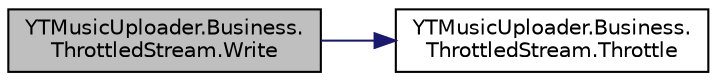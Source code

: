 digraph "YTMusicUploader.Business.ThrottledStream.Write"
{
 // LATEX_PDF_SIZE
  edge [fontname="Helvetica",fontsize="10",labelfontname="Helvetica",labelfontsize="10"];
  node [fontname="Helvetica",fontsize="10",shape=record];
  rankdir="LR";
  Node1 [label="YTMusicUploader.Business.\lThrottledStream.Write",height=0.2,width=0.4,color="black", fillcolor="grey75", style="filled", fontcolor="black",tooltip=" "];
  Node1 -> Node2 [color="midnightblue",fontsize="10",style="solid",fontname="Helvetica"];
  Node2 [label="YTMusicUploader.Business.\lThrottledStream.Throttle",height=0.2,width=0.4,color="black", fillcolor="white", style="filled",URL="$da/d0e/class_y_t_music_uploader_1_1_business_1_1_throttled_stream.html#ad692883ad188d2bc089ba5027479b1d6",tooltip=" "];
}
